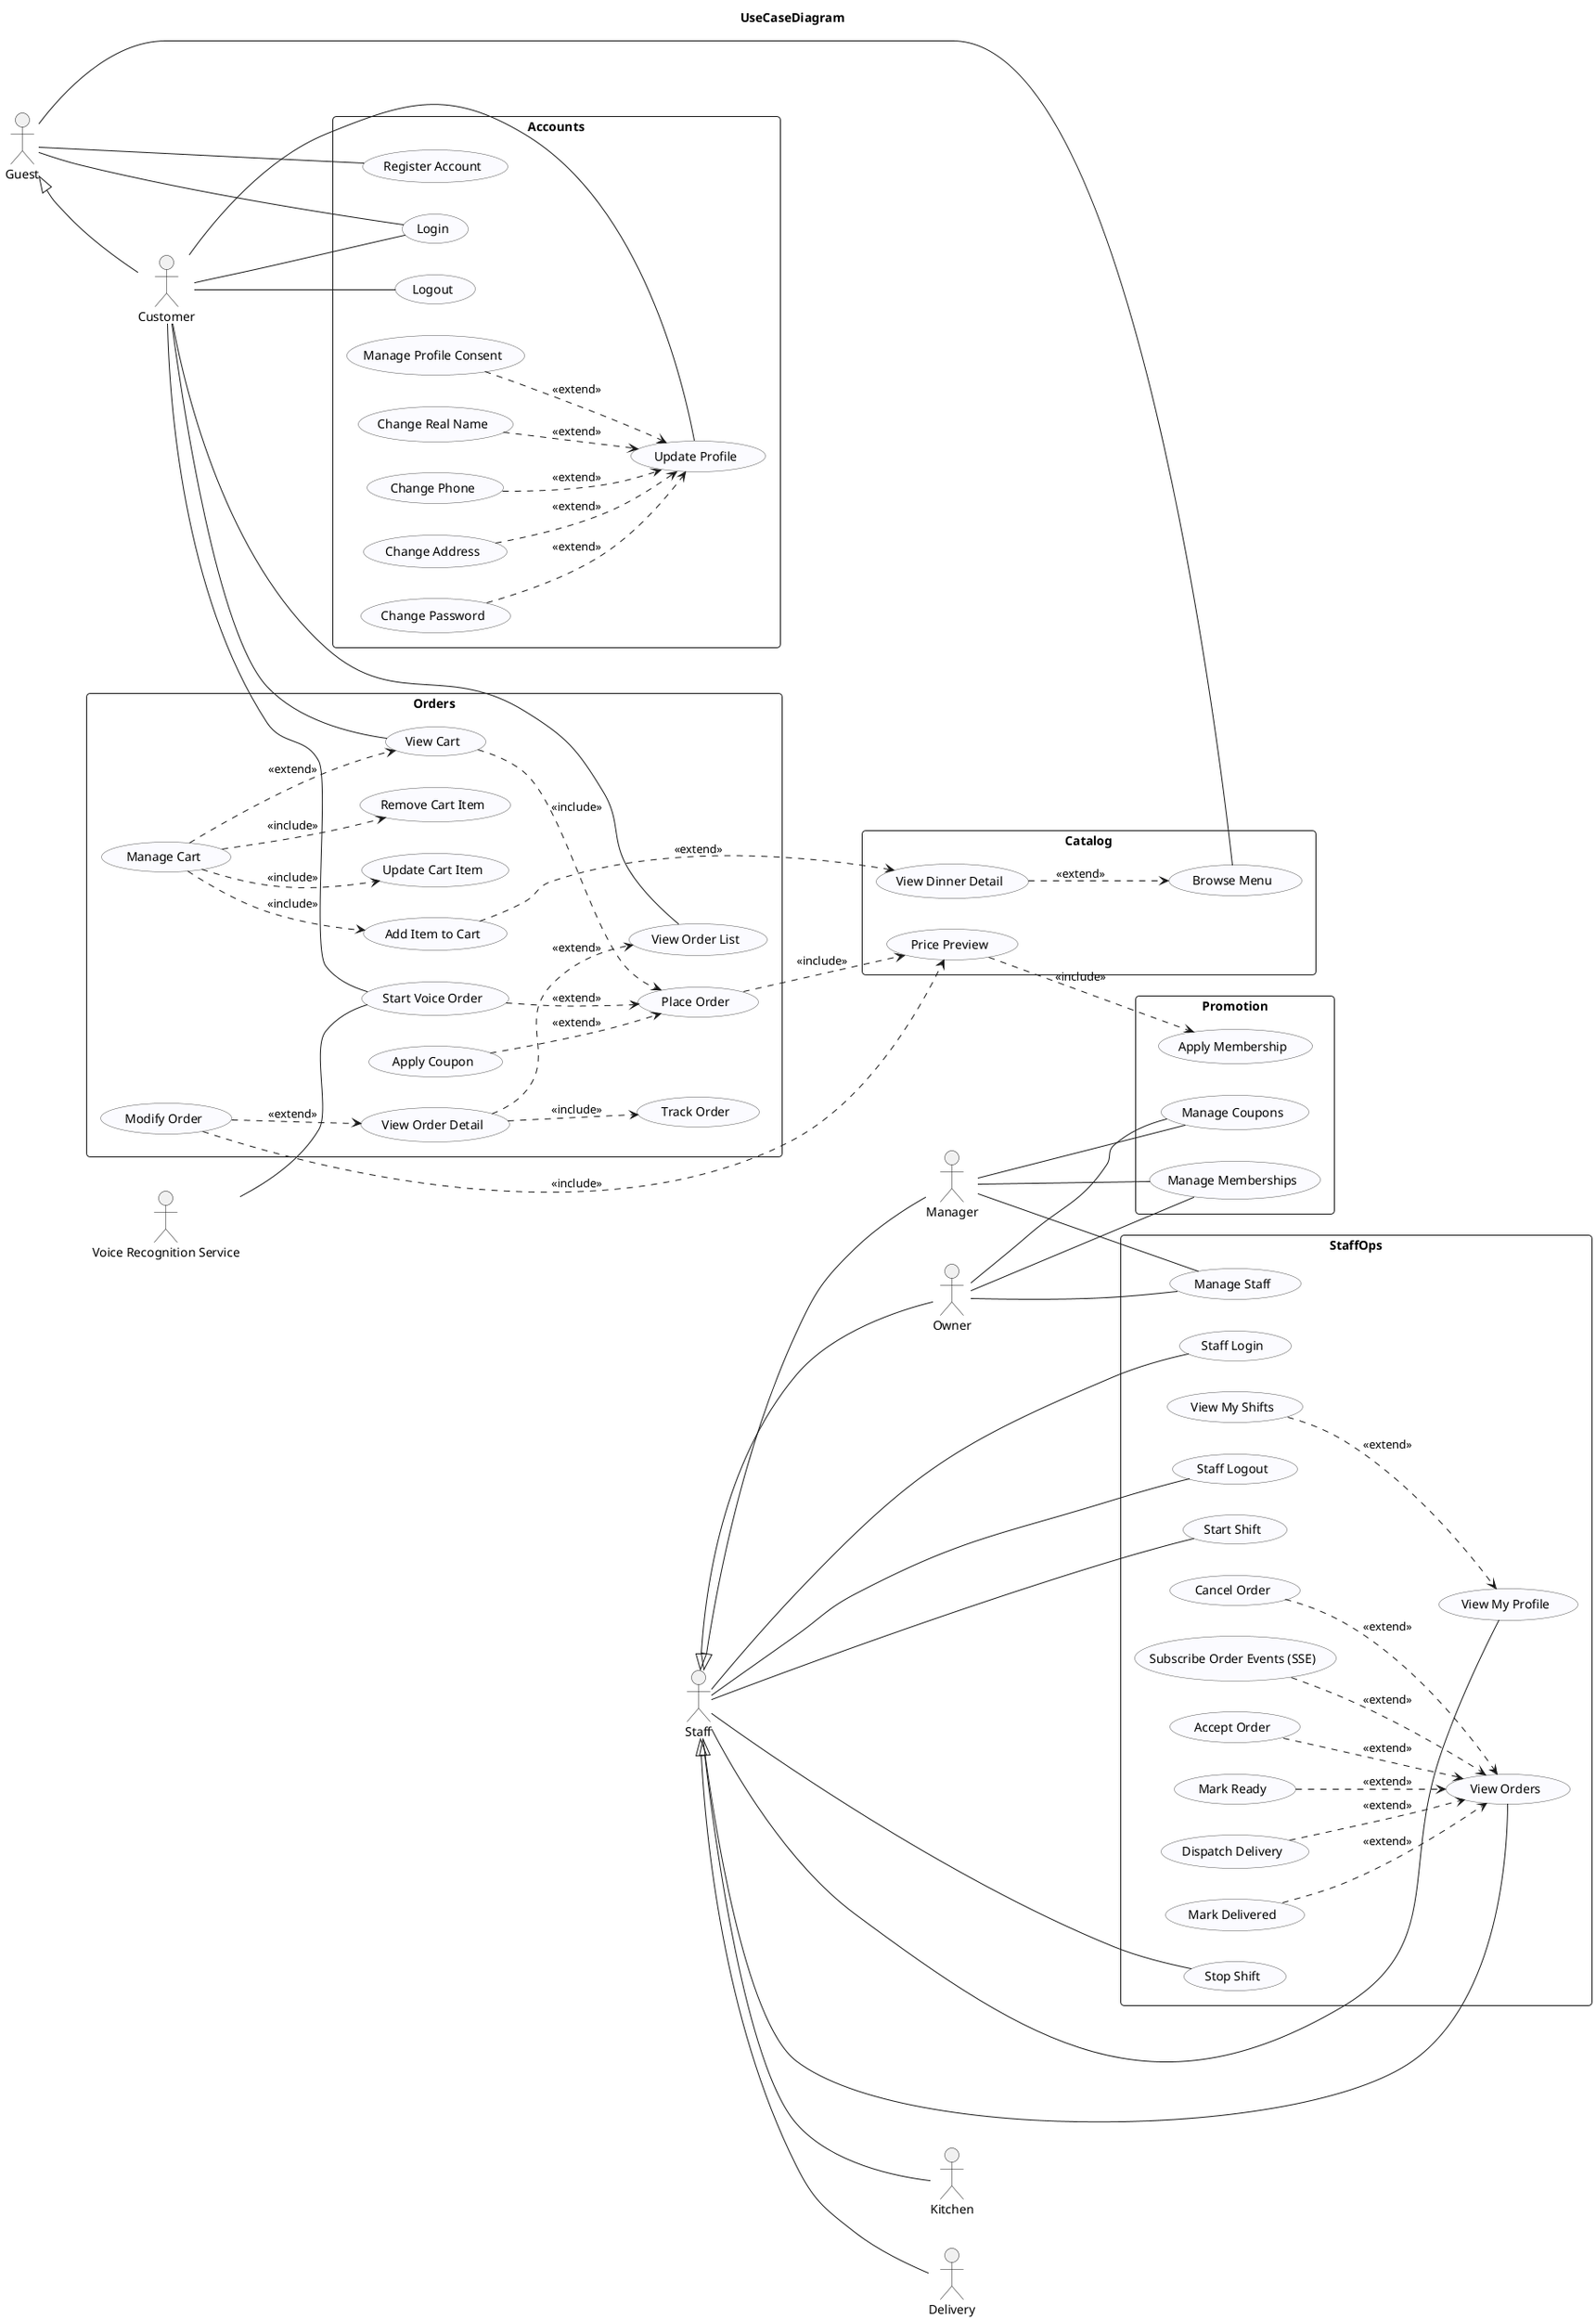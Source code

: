 @startuml MrDinner_UseCases_ByApp
title UseCaseDiagram
left to right direction
skinparam packageStyle rectangle
skinparam roundcorner 8
skinparam shadowing false
skinparam usecase {
  BackgroundColor #FBFBFF
  BorderColor #555
}

' ==== Actors ====
actor Guest
actor Customer
actor Staff
actor Owner
actor Manager
actor Kitchen
actor Delivery
actor "Voice Recognition Service" as VoiceService

' Generalization (solid line + hollow triangle to parent)
Staff <|-- Owner
Staff <|-- Manager
Staff <|-- Kitchen
Staff <|-- Delivery
Guest <|-- Customer

' ===================== Packages =====================
rectangle "Accounts" as PKG_Accounts {
  usecase "Register Account" as UC_Register
  usecase "Login" as UC_Login
  usecase "Logout" as UC_Logout

  usecase "Update Profile" as UC_UpdateProfile
  usecase "Manage Profile Consent" as UC_ManageConsent
  usecase "Change Real Name" as UC_ChangeRealName
  usecase "Change Phone" as UC_ChangePhone
  usecase "Change Address" as UC_ChangeAddress
  usecase "Change Password" as UC_ChangePassword
}

rectangle "Catalog" as PKG_Catalog {
  usecase "Browse Menu" as UC_BrowseMenu
  usecase "View Dinner Detail" as UC_ViewDinnerDetail
  usecase "Price Preview" as UC_PricePreview
}

rectangle "Orders" as PKG_Orders {
  usecase "Place Order" as UC_PlaceOrder
  usecase "Start Voice Order" as UC_StartVoiceOrder
  usecase "Apply Coupon" as UC_ApplyCoupon

  ' Tracking / History
  usecase "Track Order" as UC_TrackOrder
  usecase "View Order List" as UC_ViewOrderList
  usecase "View Order Detail" as UC_ViewOrderDetail

  ' Modify after order (pending only)
  usecase "Modify Order" as UC_ModifyOrder

  ' Cart
  usecase "Manage Cart" as UC_ManageCart
  usecase "View Cart" as UC_ViewCart
  usecase "Add Item to Cart" as UC_AddCartItem
  usecase "Update Cart Item" as UC_UpdateCartItem
  usecase "Remove Cart Item" as UC_RemoveCartItem
}

rectangle "StaffOps" as PKG_Staff {
  ' Common to all staff (inherited by child actors)
  usecase "Staff Login" as UC_StaffLogin
  usecase "Staff Logout" as UC_StaffLogout
  usecase "View My Profile" as UC_StaffMe

  ' Shifts
  usecase "View My Shifts" as UC_ViewShifts
  usecase "Start Shift" as UC_StartShift
  usecase "Stop Shift" as UC_StopShift

  ' Order operations (context: View Orders)
  usecase "View Orders" as UC_ViewOrders
  usecase "Accept Order" as UC_AcceptOrder
  usecase "Mark Ready" as UC_MarkReady
  usecase "Dispatch Delivery" as UC_Dispatch
  usecase "Mark Delivered" as UC_MarkDelivered
  usecase "Cancel Order" as UC_CancelOrder
  usecase "Subscribe Order Events (SSE)" as UC_SubscribeSSE

  ' Staff management
  usecase "Manage Staff" as UC_ManageStaff
}

rectangle "Promotion" as PKG_Promo {
  usecase "Manage Coupons" as UC_ManageCoupons
  usecase "Manage Memberships" as UC_ManageMemberships
  usecase "Apply Membership" as UC_ApplyMembership
}

' ===================== Associations =====================

' Guest / Customer with Catalog & Accounts
Guest -- UC_BrowseMenu
Guest -- UC_Register
Guest -- UC_Login

Customer -- UC_Login
Customer -- UC_Logout
Customer -- UC_UpdateProfile

' Customer with Orders
Customer -- UC_ViewOrderList
Customer -- UC_StartVoiceOrder

' Customer with Cart
Customer -- UC_ViewCart

' External service
VoiceService -- UC_StartVoiceOrder

' Staff common (attach to parent; children inherit)
Staff -- UC_ViewOrders
Staff -- UC_StaffLogin
Staff -- UC_StaffLogout
Staff -- UC_StaffMe
Staff -- UC_StartShift
Staff -- UC_StopShift

' Role-specific ops (권한은 기본 UC 연결 + extend로 표현)
Owner -- UC_ManageStaff
Owner -- UC_ManageCoupons
Owner -- UC_ManageMemberships

Manager -- UC_ManageStaff
Manager -- UC_ManageCoupons
Manager -- UC_ManageMemberships

' ===================== Include / Extend (clean) =====================

' Accounts: Profile 화면 내 토글/개별 필드 변경
UC_ManageConsent ..> UC_UpdateProfile : <<extend>>
UC_ChangeRealName ..> UC_UpdateProfile : <<extend>>
UC_ChangePhone ..> UC_UpdateProfile   : <<extend>>
UC_ChangeAddress ..> UC_UpdateProfile : <<extend>>
UC_ChangePassword ..> UC_UpdateProfile: <<extend>>
UC_ViewShifts ..> UC_StaffMe : <<extend>>

' Catalog/Orders: 주문 플로우 (Price Preview는 주문에 포함)
UC_PlaceOrder ..> UC_PricePreview : <<include>>
UC_ApplyCoupon ..> UC_PlaceOrder  : <<extend>>
UC_StartVoiceOrder ..> UC_PlaceOrder : <<extend>>
' (제거 권장) UC_BrowseMenu ..> UC_PlaceOrder : <<extend>> 

' Orders: Tracking/History 구성
UC_ViewOrderDetail ..> UC_TrackOrder  : <<include>>
UC_ViewOrderDetail ..> UC_ViewOrderList : <<extend>>
' Modify Order (pending에서만 허용, 가격 재계산 포함)
UC_ModifyOrder ..> UC_ViewOrderDetail : <<extend>>
UC_ModifyOrder ..> UC_PricePreview    : <<include>>

' Cart 구성 (View first → optional Manage)
UC_ViewCart ..> UC_PlaceOrder       : <<include>>
UC_ManageCart  ..> UC_ViewCart        : <<extend>>
UC_ManageCart  ..> UC_AddCartItem     : <<include>>
UC_ManageCart  ..> UC_UpdateCartItem  : <<include>>
UC_ManageCart  ..> UC_RemoveCartItem  : <<include>>
UC_AddCartItem ..> UC_ViewDinnerDetail : <<extend>>

' Membership auto-discount는 Price Preview 단계에서 수행
UC_PricePreview ..> UC_ApplyMembership : <<include>>

' StaffOps: 상태변경/이벤트는 "View Orders" 문맥 확장
UC_SubscribeSSE  ..> UC_ViewOrders : <<extend>>
UC_AcceptOrder   ..> UC_ViewOrders : <<extend>>
UC_MarkReady     ..> UC_ViewOrders : <<extend>>
UC_Dispatch      ..> UC_ViewOrders : <<extend>>
UC_MarkDelivered ..> UC_ViewOrders : <<extend>>
UC_CancelOrder   ..> UC_ViewOrders : <<extend>>

' Catalog 상세 열람은 브라우즈의 선택적 확장
UC_ViewDinnerDetail ..> UC_BrowseMenu : <<extend>>


@enduml
